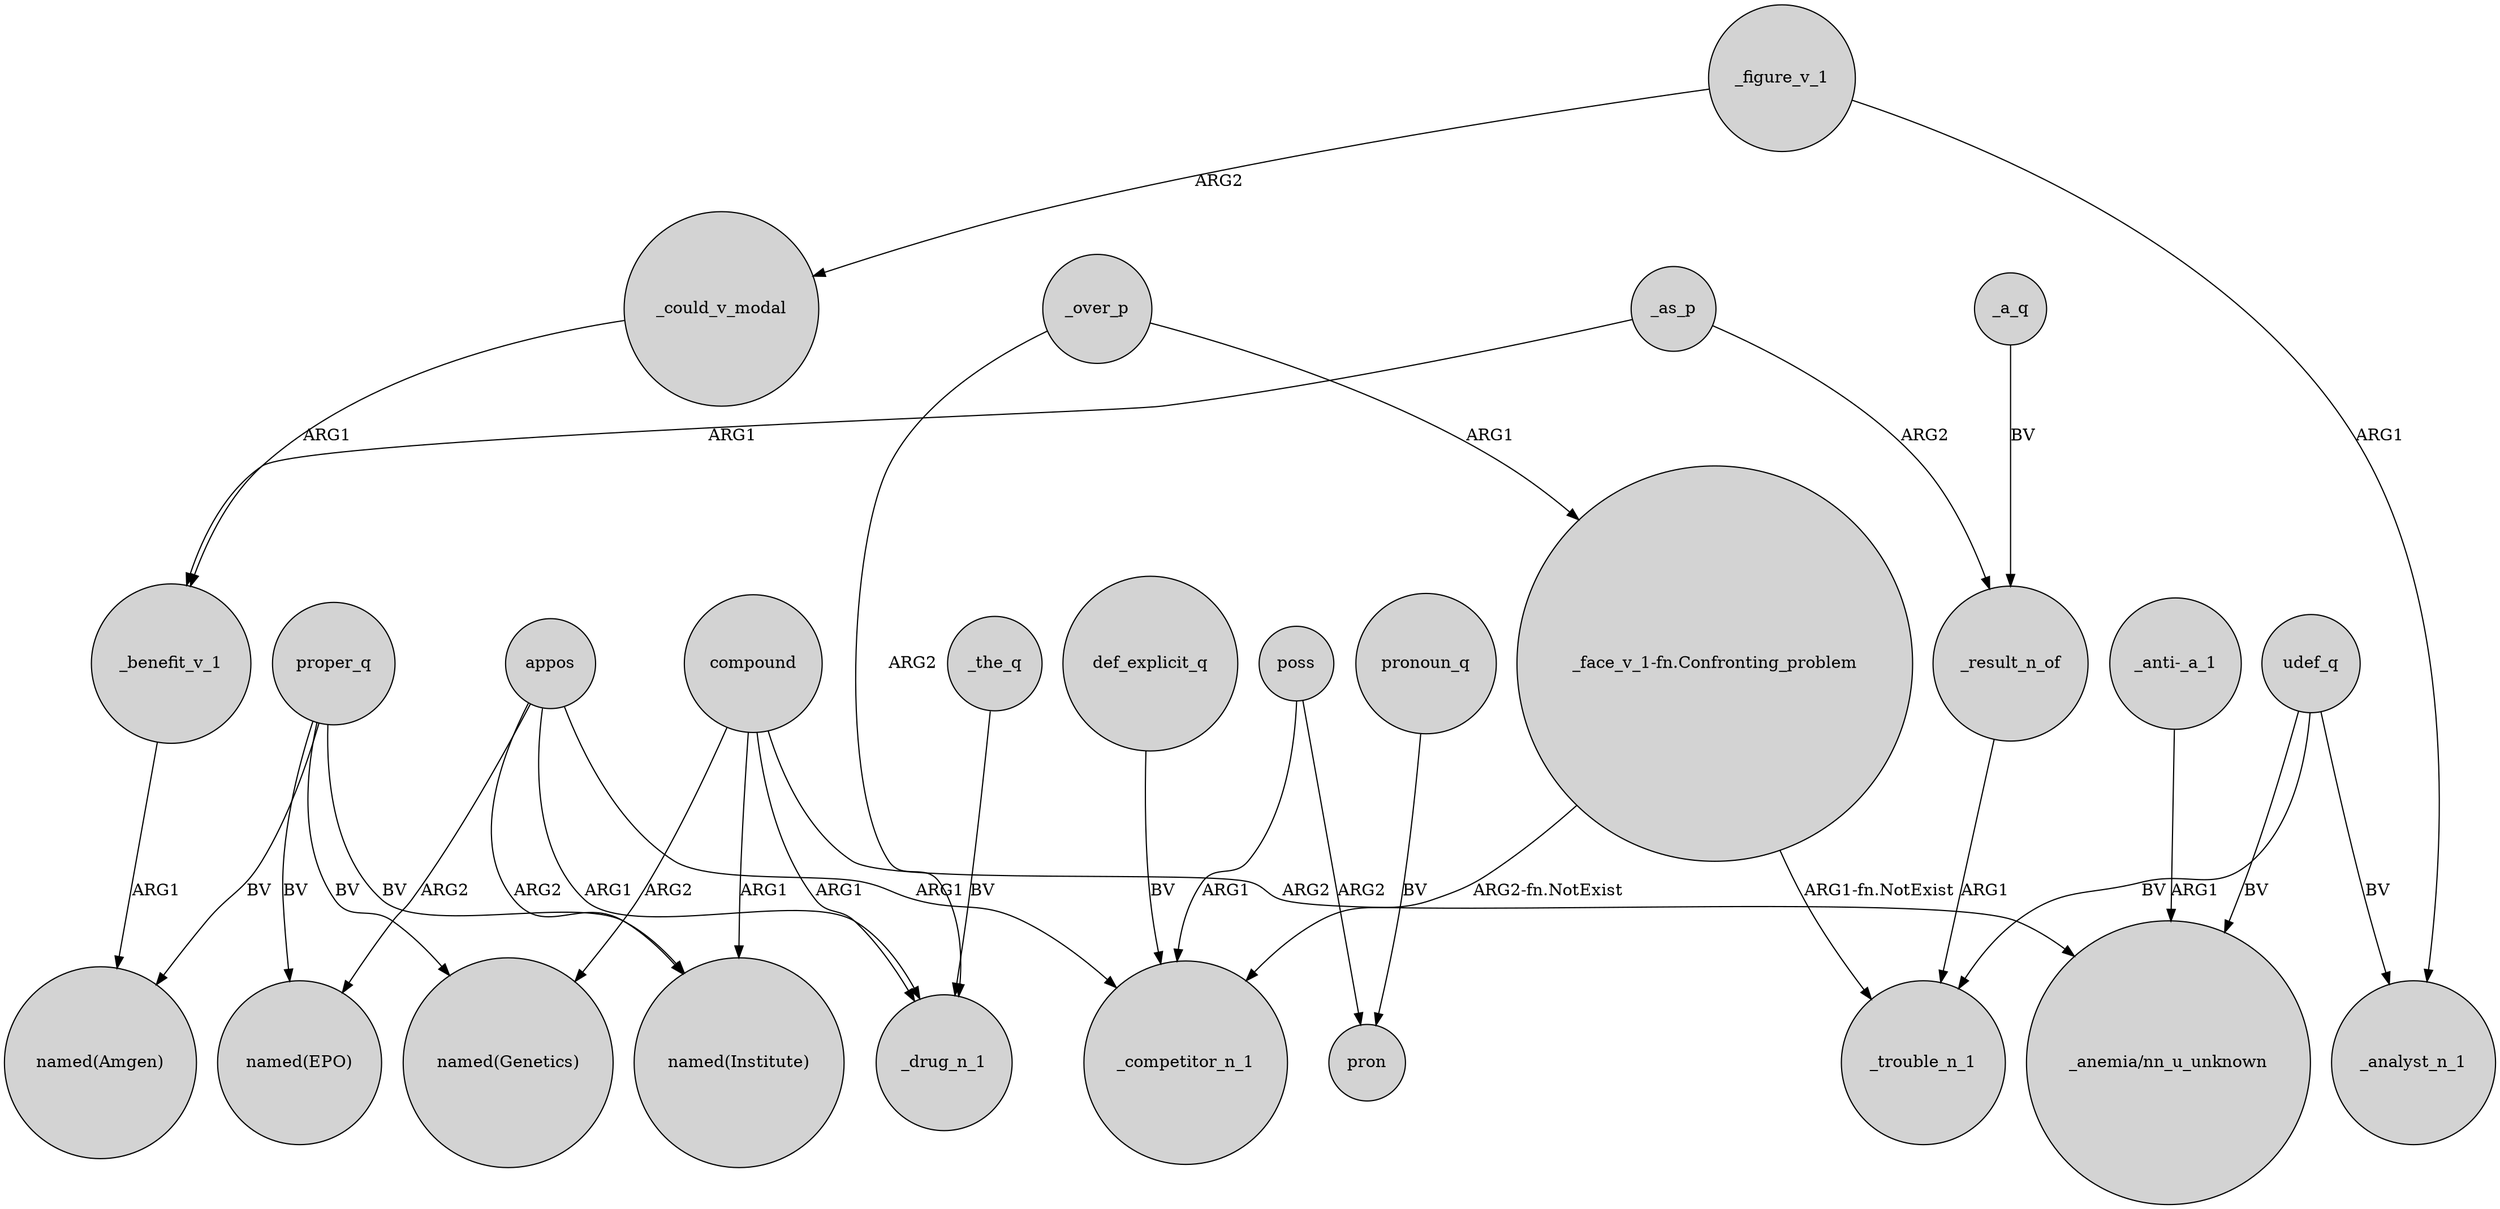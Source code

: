 digraph {
	node [shape=circle style=filled]
	appos -> "named(EPO)" [label=ARG2]
	poss -> pron [label=ARG2]
	appos -> _drug_n_1 [label=ARG1]
	_over_p -> "_face_v_1-fn.Confronting_problem" [label=ARG1]
	proper_q -> "named(Institute)" [label=BV]
	proper_q -> "named(Genetics)" [label=BV]
	udef_q -> "_anemia/nn_u_unknown" [label=BV]
	appos -> "named(Institute)" [label=ARG2]
	_a_q -> _result_n_of [label=BV]
	poss -> _competitor_n_1 [label=ARG1]
	proper_q -> "named(Amgen)" [label=BV]
	compound -> "named(Genetics)" [label=ARG2]
	compound -> "_anemia/nn_u_unknown" [label=ARG2]
	compound -> "named(Institute)" [label=ARG1]
	udef_q -> _trouble_n_1 [label=BV]
	_the_q -> _drug_n_1 [label=BV]
	pronoun_q -> pron [label=BV]
	def_explicit_q -> _competitor_n_1 [label=BV]
	_as_p -> _result_n_of [label=ARG2]
	_could_v_modal -> _benefit_v_1 [label=ARG1]
	"_face_v_1-fn.Confronting_problem" -> _competitor_n_1 [label="ARG2-fn.NotExist"]
	_figure_v_1 -> _could_v_modal [label=ARG2]
	"_anti-_a_1" -> "_anemia/nn_u_unknown" [label=ARG1]
	proper_q -> "named(EPO)" [label=BV]
	_as_p -> _benefit_v_1 [label=ARG1]
	compound -> _drug_n_1 [label=ARG1]
	appos -> _competitor_n_1 [label=ARG1]
	_benefit_v_1 -> "named(Amgen)" [label=ARG1]
	_result_n_of -> _trouble_n_1 [label=ARG1]
	"_face_v_1-fn.Confronting_problem" -> _trouble_n_1 [label="ARG1-fn.NotExist"]
	_over_p -> _drug_n_1 [label=ARG2]
	udef_q -> _analyst_n_1 [label=BV]
	_figure_v_1 -> _analyst_n_1 [label=ARG1]
}
